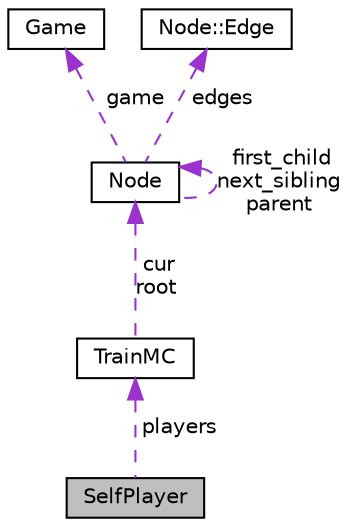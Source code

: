 digraph "SelfPlayer"
{
 // LATEX_PDF_SIZE
  edge [fontname="Helvetica",fontsize="10",labelfontname="Helvetica",labelfontsize="10"];
  node [fontname="Helvetica",fontsize="10",shape=record];
  Node1 [label="SelfPlayer",height=0.2,width=0.4,color="black", fillcolor="grey75", style="filled", fontcolor="black",tooltip=" "];
  Node2 -> Node1 [dir="back",color="darkorchid3",fontsize="10",style="dashed",label=" players" ,fontname="Helvetica"];
  Node2 [label="TrainMC",height=0.2,width=0.4,color="black", fillcolor="white", style="filled",URL="$classTrainMC.html",tooltip=" "];
  Node3 -> Node2 [dir="back",color="darkorchid3",fontsize="10",style="dashed",label=" cur\nroot" ,fontname="Helvetica"];
  Node3 [label="Node",height=0.2,width=0.4,color="black", fillcolor="white", style="filled",URL="$classNode.html",tooltip=" "];
  Node3 -> Node3 [dir="back",color="darkorchid3",fontsize="10",style="dashed",label=" first_child\nnext_sibling\nparent" ,fontname="Helvetica"];
  Node4 -> Node3 [dir="back",color="darkorchid3",fontsize="10",style="dashed",label=" game" ,fontname="Helvetica"];
  Node4 [label="Game",height=0.2,width=0.4,color="black", fillcolor="white", style="filled",URL="$classGame.html",tooltip="Represents a Corintho game state."];
  Node5 -> Node3 [dir="back",color="darkorchid3",fontsize="10",style="dashed",label=" edges" ,fontname="Helvetica"];
  Node5 [label="Node::Edge",height=0.2,width=0.4,color="black", fillcolor="white", style="filled",URL="$structNode_1_1Edge.html",tooltip=" "];
}
